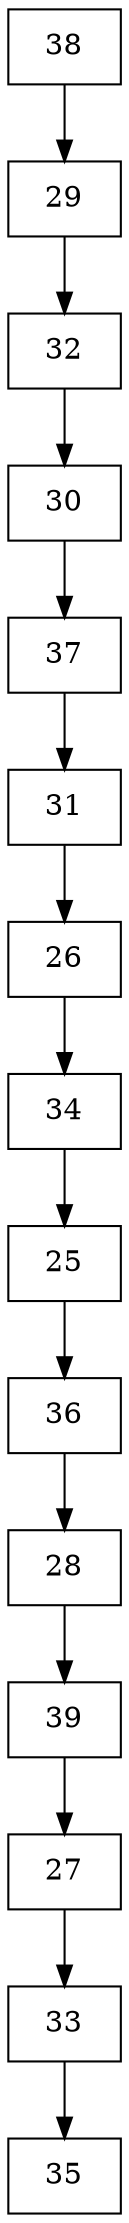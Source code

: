 digraph G {
  node [shape=record];
  node0 [label="{38}"];
  node0 -> node1;
  node1 [label="{29}"];
  node1 -> node2;
  node2 [label="{32}"];
  node2 -> node3;
  node3 [label="{30}"];
  node3 -> node4;
  node4 [label="{37}"];
  node4 -> node5;
  node5 [label="{31}"];
  node5 -> node6;
  node6 [label="{26}"];
  node6 -> node7;
  node7 [label="{34}"];
  node7 -> node8;
  node8 [label="{25}"];
  node8 -> node9;
  node9 [label="{36}"];
  node9 -> node10;
  node10 [label="{28}"];
  node10 -> node11;
  node11 [label="{39}"];
  node11 -> node12;
  node12 [label="{27}"];
  node12 -> node13;
  node13 [label="{33}"];
  node13 -> node14;
  node14 [label="{35}"];
}
